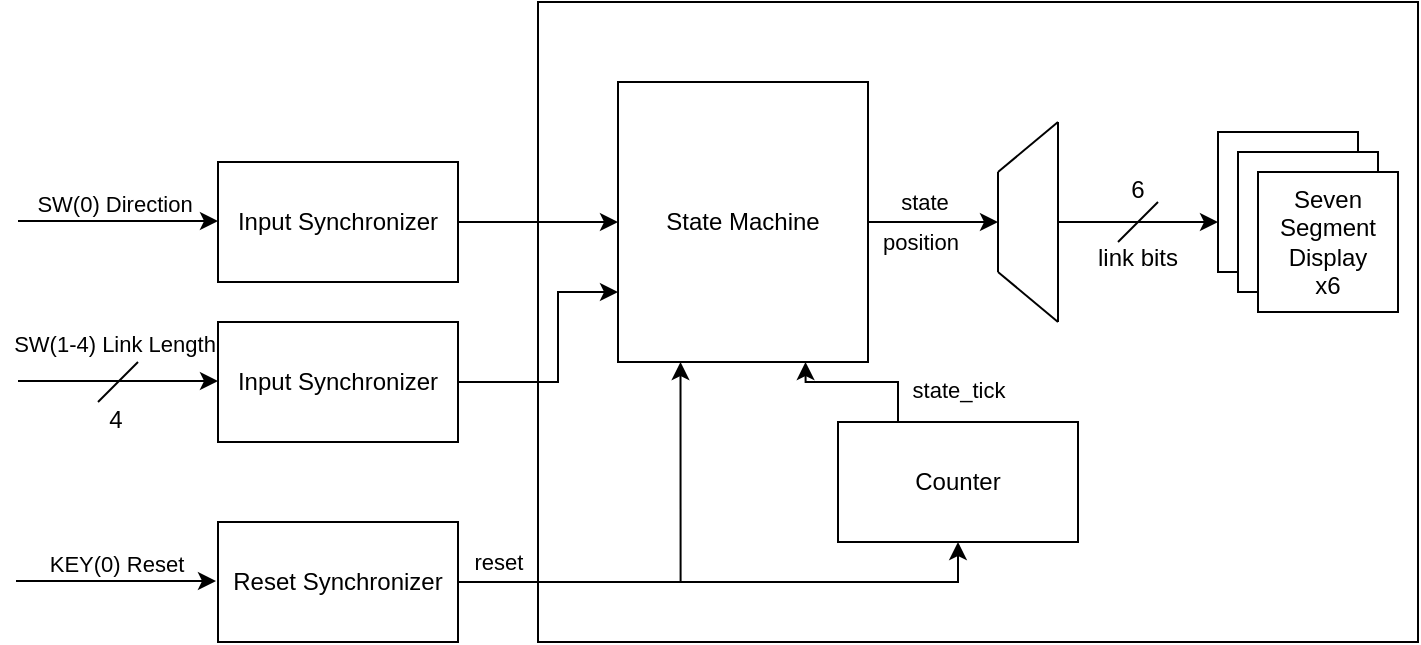 <mxfile version="26.2.7">
  <diagram id="joOrP9ZrB_lX0yxU9mk1" name="Page-1">
    <mxGraphModel dx="1428" dy="743" grid="1" gridSize="10" guides="1" tooltips="1" connect="1" arrows="1" fold="1" page="1" pageScale="1" pageWidth="850" pageHeight="1100" math="0" shadow="0">
      <root>
        <mxCell id="0" />
        <mxCell id="1" parent="0" />
        <mxCell id="8gz5qT_sBi2_RYstINnQ-1" value="" style="rounded=0;whiteSpace=wrap;html=1;movable=1;resizable=1;rotatable=1;deletable=1;editable=1;locked=0;connectable=1;" vertex="1" parent="1">
          <mxGeometry x="280" y="80" width="440" height="320" as="geometry" />
        </mxCell>
        <mxCell id="8gz5qT_sBi2_RYstINnQ-40" style="edgeStyle=orthogonalEdgeStyle;rounded=0;orthogonalLoop=1;jettySize=auto;html=1;exitX=1;exitY=0.5;exitDx=0;exitDy=0;entryX=0;entryY=0.5;entryDx=0;entryDy=0;" edge="1" parent="1" source="8gz5qT_sBi2_RYstINnQ-2" target="8gz5qT_sBi2_RYstINnQ-14">
          <mxGeometry relative="1" as="geometry" />
        </mxCell>
        <mxCell id="8gz5qT_sBi2_RYstINnQ-2" value="Input Synchronizer" style="rounded=0;whiteSpace=wrap;html=1;" vertex="1" parent="1">
          <mxGeometry x="120" y="160" width="120" height="60" as="geometry" />
        </mxCell>
        <mxCell id="8gz5qT_sBi2_RYstINnQ-3" value="" style="edgeStyle=none;orthogonalLoop=1;jettySize=auto;html=1;rounded=0;" edge="1" parent="1">
          <mxGeometry width="100" relative="1" as="geometry">
            <mxPoint x="20" y="189.5" as="sourcePoint" />
            <mxPoint x="120" y="189.5" as="targetPoint" />
            <Array as="points" />
          </mxGeometry>
        </mxCell>
        <mxCell id="8gz5qT_sBi2_RYstINnQ-4" value="SW(0) Direction" style="edgeLabel;html=1;align=center;verticalAlign=middle;resizable=0;points=[];" vertex="1" connectable="0" parent="8gz5qT_sBi2_RYstINnQ-3">
          <mxGeometry x="-0.04" y="4" relative="1" as="geometry">
            <mxPoint y="-5" as="offset" />
          </mxGeometry>
        </mxCell>
        <mxCell id="8gz5qT_sBi2_RYstINnQ-39" style="edgeStyle=orthogonalEdgeStyle;rounded=0;orthogonalLoop=1;jettySize=auto;html=1;exitX=1;exitY=0.5;exitDx=0;exitDy=0;entryX=0;entryY=0.75;entryDx=0;entryDy=0;" edge="1" parent="1" source="8gz5qT_sBi2_RYstINnQ-6" target="8gz5qT_sBi2_RYstINnQ-14">
          <mxGeometry relative="1" as="geometry">
            <Array as="points">
              <mxPoint x="290" y="270" />
              <mxPoint x="290" y="225" />
            </Array>
          </mxGeometry>
        </mxCell>
        <mxCell id="8gz5qT_sBi2_RYstINnQ-6" value="Input Synchronizer" style="rounded=0;whiteSpace=wrap;html=1;" vertex="1" parent="1">
          <mxGeometry x="120" y="240" width="120" height="60" as="geometry" />
        </mxCell>
        <mxCell id="8gz5qT_sBi2_RYstINnQ-7" value="" style="edgeStyle=none;orthogonalLoop=1;jettySize=auto;html=1;rounded=0;" edge="1" parent="1">
          <mxGeometry width="100" relative="1" as="geometry">
            <mxPoint x="20" y="269.5" as="sourcePoint" />
            <mxPoint x="120" y="269.5" as="targetPoint" />
            <Array as="points" />
          </mxGeometry>
        </mxCell>
        <mxCell id="8gz5qT_sBi2_RYstINnQ-8" value="SW(1-4) Link Length" style="edgeLabel;html=1;align=center;verticalAlign=middle;resizable=0;points=[];" vertex="1" connectable="0" parent="8gz5qT_sBi2_RYstINnQ-7">
          <mxGeometry x="-0.04" y="4" relative="1" as="geometry">
            <mxPoint y="-15" as="offset" />
          </mxGeometry>
        </mxCell>
        <mxCell id="8gz5qT_sBi2_RYstINnQ-9" value="" style="endArrow=none;html=1;rounded=0;" edge="1" parent="1">
          <mxGeometry width="50" height="50" relative="1" as="geometry">
            <mxPoint x="60" y="280" as="sourcePoint" />
            <mxPoint x="80" y="260" as="targetPoint" />
          </mxGeometry>
        </mxCell>
        <mxCell id="8gz5qT_sBi2_RYstINnQ-10" value="4" style="text;html=1;align=center;verticalAlign=middle;whiteSpace=wrap;rounded=0;" vertex="1" parent="1">
          <mxGeometry x="39" y="274" width="60" height="30" as="geometry" />
        </mxCell>
        <mxCell id="8gz5qT_sBi2_RYstINnQ-35" style="edgeStyle=orthogonalEdgeStyle;rounded=0;orthogonalLoop=1;jettySize=auto;html=1;exitX=1;exitY=0.5;exitDx=0;exitDy=0;entryX=0.25;entryY=1;entryDx=0;entryDy=0;" edge="1" parent="1" source="8gz5qT_sBi2_RYstINnQ-11" target="8gz5qT_sBi2_RYstINnQ-14">
          <mxGeometry relative="1" as="geometry" />
        </mxCell>
        <mxCell id="8gz5qT_sBi2_RYstINnQ-37" style="edgeStyle=orthogonalEdgeStyle;rounded=0;orthogonalLoop=1;jettySize=auto;html=1;exitX=1;exitY=0.5;exitDx=0;exitDy=0;entryX=0.5;entryY=1;entryDx=0;entryDy=0;" edge="1" parent="1" source="8gz5qT_sBi2_RYstINnQ-11" target="8gz5qT_sBi2_RYstINnQ-36">
          <mxGeometry relative="1" as="geometry" />
        </mxCell>
        <mxCell id="8gz5qT_sBi2_RYstINnQ-38" value="reset" style="edgeLabel;html=1;align=center;verticalAlign=middle;resizable=0;points=[];" vertex="1" connectable="0" parent="8gz5qT_sBi2_RYstINnQ-37">
          <mxGeometry x="-0.874" y="3" relative="1" as="geometry">
            <mxPoint x="3" y="-7" as="offset" />
          </mxGeometry>
        </mxCell>
        <mxCell id="8gz5qT_sBi2_RYstINnQ-11" value="Reset Synchronizer" style="rounded=0;whiteSpace=wrap;html=1;" vertex="1" parent="1">
          <mxGeometry x="120" y="340" width="120" height="60" as="geometry" />
        </mxCell>
        <mxCell id="8gz5qT_sBi2_RYstINnQ-12" value="" style="edgeStyle=none;orthogonalLoop=1;jettySize=auto;html=1;rounded=0;" edge="1" parent="1">
          <mxGeometry width="100" relative="1" as="geometry">
            <mxPoint x="19" y="369.5" as="sourcePoint" />
            <mxPoint x="119" y="369.5" as="targetPoint" />
            <Array as="points" />
          </mxGeometry>
        </mxCell>
        <mxCell id="8gz5qT_sBi2_RYstINnQ-13" value="KEY(0) Reset" style="edgeLabel;html=1;align=center;verticalAlign=middle;resizable=0;points=[];" vertex="1" connectable="0" parent="8gz5qT_sBi2_RYstINnQ-12">
          <mxGeometry x="-0.34" y="1" relative="1" as="geometry">
            <mxPoint x="17" y="-8" as="offset" />
          </mxGeometry>
        </mxCell>
        <mxCell id="8gz5qT_sBi2_RYstINnQ-21" style="edgeStyle=orthogonalEdgeStyle;rounded=0;orthogonalLoop=1;jettySize=auto;html=1;exitX=1;exitY=0.5;exitDx=0;exitDy=0;" edge="1" parent="1" source="8gz5qT_sBi2_RYstINnQ-14">
          <mxGeometry relative="1" as="geometry">
            <mxPoint x="510" y="190" as="targetPoint" />
          </mxGeometry>
        </mxCell>
        <mxCell id="8gz5qT_sBi2_RYstINnQ-22" value="state" style="edgeLabel;html=1;align=center;verticalAlign=middle;resizable=0;points=[];" vertex="1" connectable="0" parent="8gz5qT_sBi2_RYstINnQ-21">
          <mxGeometry x="-0.145" relative="1" as="geometry">
            <mxPoint y="-10" as="offset" />
          </mxGeometry>
        </mxCell>
        <mxCell id="8gz5qT_sBi2_RYstINnQ-23" value="position" style="edgeLabel;html=1;align=center;verticalAlign=middle;resizable=0;points=[];" vertex="1" connectable="0" parent="8gz5qT_sBi2_RYstINnQ-21">
          <mxGeometry x="-0.206" y="-1" relative="1" as="geometry">
            <mxPoint y="9" as="offset" />
          </mxGeometry>
        </mxCell>
        <mxCell id="8gz5qT_sBi2_RYstINnQ-14" value="State Machine" style="rounded=0;whiteSpace=wrap;html=1;" vertex="1" parent="1">
          <mxGeometry x="320" y="120" width="125" height="140" as="geometry" />
        </mxCell>
        <mxCell id="8gz5qT_sBi2_RYstINnQ-19" value="" style="group" vertex="1" connectable="0" parent="1">
          <mxGeometry x="510" y="140" width="30" height="100" as="geometry" />
        </mxCell>
        <mxCell id="8gz5qT_sBi2_RYstINnQ-15" value="" style="endArrow=none;html=1;rounded=0;" edge="1" parent="8gz5qT_sBi2_RYstINnQ-19">
          <mxGeometry width="50" height="50" relative="1" as="geometry">
            <mxPoint y="25" as="sourcePoint" />
            <mxPoint x="30" as="targetPoint" />
          </mxGeometry>
        </mxCell>
        <mxCell id="8gz5qT_sBi2_RYstINnQ-16" value="" style="endArrow=none;html=1;rounded=0;" edge="1" parent="8gz5qT_sBi2_RYstINnQ-19">
          <mxGeometry width="50" height="50" relative="1" as="geometry">
            <mxPoint y="75" as="sourcePoint" />
            <mxPoint x="30" y="100" as="targetPoint" />
          </mxGeometry>
        </mxCell>
        <mxCell id="8gz5qT_sBi2_RYstINnQ-17" value="" style="endArrow=none;html=1;rounded=0;" edge="1" parent="8gz5qT_sBi2_RYstINnQ-19">
          <mxGeometry width="50" height="50" relative="1" as="geometry">
            <mxPoint x="30" as="sourcePoint" />
            <mxPoint x="30" y="100" as="targetPoint" />
          </mxGeometry>
        </mxCell>
        <mxCell id="8gz5qT_sBi2_RYstINnQ-18" value="" style="endArrow=none;html=1;rounded=0;" edge="1" parent="8gz5qT_sBi2_RYstINnQ-19">
          <mxGeometry width="50" height="50" relative="1" as="geometry">
            <mxPoint y="25" as="sourcePoint" />
            <mxPoint y="75" as="targetPoint" />
          </mxGeometry>
        </mxCell>
        <mxCell id="8gz5qT_sBi2_RYstINnQ-28" value="" style="group" vertex="1" connectable="0" parent="1">
          <mxGeometry x="620" y="145" width="90" height="90" as="geometry" />
        </mxCell>
        <mxCell id="8gz5qT_sBi2_RYstINnQ-24" value="" style="rounded=0;whiteSpace=wrap;html=1;" vertex="1" parent="8gz5qT_sBi2_RYstINnQ-28">
          <mxGeometry width="70" height="70" as="geometry" />
        </mxCell>
        <mxCell id="8gz5qT_sBi2_RYstINnQ-25" value="" style="rounded=0;whiteSpace=wrap;html=1;" vertex="1" parent="8gz5qT_sBi2_RYstINnQ-28">
          <mxGeometry x="10" y="10" width="70" height="70" as="geometry" />
        </mxCell>
        <mxCell id="8gz5qT_sBi2_RYstINnQ-26" value="Seven&lt;div&gt;Segment&lt;/div&gt;&lt;div&gt;Display&lt;/div&gt;&lt;div&gt;x6&lt;/div&gt;" style="rounded=0;whiteSpace=wrap;html=1;" vertex="1" parent="8gz5qT_sBi2_RYstINnQ-28">
          <mxGeometry x="20" y="20" width="70" height="70" as="geometry" />
        </mxCell>
        <mxCell id="8gz5qT_sBi2_RYstINnQ-29" value="" style="edgeStyle=none;orthogonalLoop=1;jettySize=auto;html=1;rounded=0;" edge="1" parent="1">
          <mxGeometry width="100" relative="1" as="geometry">
            <mxPoint x="540" y="190" as="sourcePoint" />
            <mxPoint x="620" y="190" as="targetPoint" />
            <Array as="points" />
          </mxGeometry>
        </mxCell>
        <mxCell id="8gz5qT_sBi2_RYstINnQ-31" value="" style="endArrow=none;html=1;rounded=0;" edge="1" parent="1">
          <mxGeometry width="50" height="50" relative="1" as="geometry">
            <mxPoint x="570" y="200" as="sourcePoint" />
            <mxPoint x="590" y="180" as="targetPoint" />
          </mxGeometry>
        </mxCell>
        <mxCell id="8gz5qT_sBi2_RYstINnQ-32" value="6" style="text;html=1;align=center;verticalAlign=middle;whiteSpace=wrap;rounded=0;" vertex="1" parent="1">
          <mxGeometry x="550" y="159" width="60" height="30" as="geometry" />
        </mxCell>
        <mxCell id="8gz5qT_sBi2_RYstINnQ-34" value="link bits" style="text;html=1;align=center;verticalAlign=middle;whiteSpace=wrap;rounded=0;" vertex="1" parent="1">
          <mxGeometry x="550" y="193" width="60" height="30" as="geometry" />
        </mxCell>
        <mxCell id="8gz5qT_sBi2_RYstINnQ-41" style="edgeStyle=orthogonalEdgeStyle;rounded=0;orthogonalLoop=1;jettySize=auto;html=1;exitX=0.25;exitY=0;exitDx=0;exitDy=0;entryX=0.75;entryY=1;entryDx=0;entryDy=0;" edge="1" parent="1" source="8gz5qT_sBi2_RYstINnQ-36" target="8gz5qT_sBi2_RYstINnQ-14">
          <mxGeometry relative="1" as="geometry" />
        </mxCell>
        <mxCell id="8gz5qT_sBi2_RYstINnQ-42" value="state_tick" style="edgeLabel;html=1;align=center;verticalAlign=middle;resizable=0;points=[];" vertex="1" connectable="0" parent="8gz5qT_sBi2_RYstINnQ-41">
          <mxGeometry x="-0.449" y="-1" relative="1" as="geometry">
            <mxPoint x="31" y="5" as="offset" />
          </mxGeometry>
        </mxCell>
        <mxCell id="8gz5qT_sBi2_RYstINnQ-36" value="Counter" style="rounded=0;whiteSpace=wrap;html=1;" vertex="1" parent="1">
          <mxGeometry x="430" y="290" width="120" height="60" as="geometry" />
        </mxCell>
      </root>
    </mxGraphModel>
  </diagram>
</mxfile>
